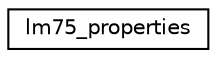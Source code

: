 digraph "Graphical Class Hierarchy"
{
 // LATEX_PDF_SIZE
  edge [fontname="Helvetica",fontsize="10",labelfontname="Helvetica",labelfontsize="10"];
  node [fontname="Helvetica",fontsize="10",shape=record];
  rankdir="LR";
  Node0 [label="lm75_properties",height=0.2,width=0.4,color="black", fillcolor="white", style="filled",URL="$structlm75__properties.html",tooltip="temperature reading properties/resolutions struct of the LM75 sensors"];
}
